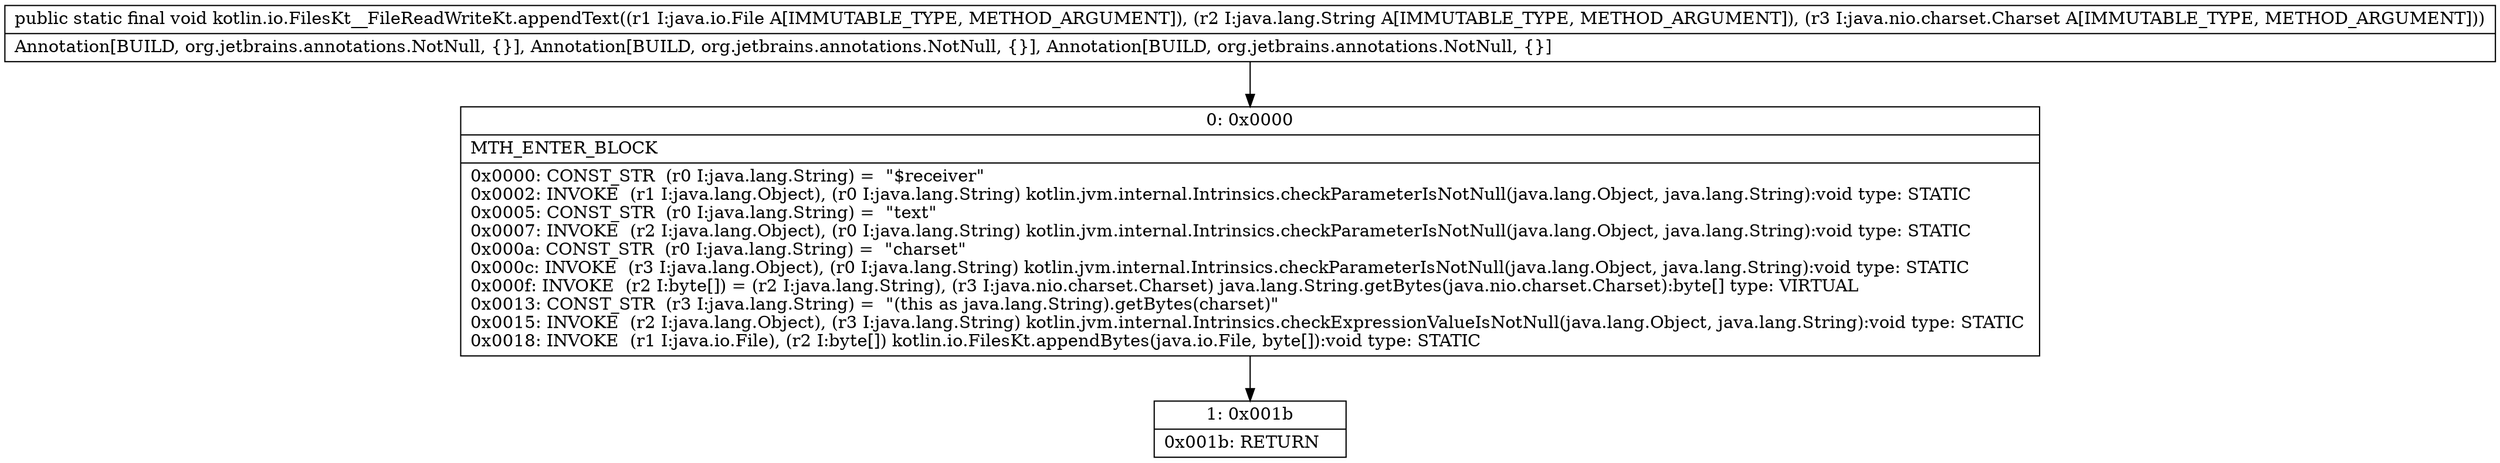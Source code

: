 digraph "CFG forkotlin.io.FilesKt__FileReadWriteKt.appendText(Ljava\/io\/File;Ljava\/lang\/String;Ljava\/nio\/charset\/Charset;)V" {
Node_0 [shape=record,label="{0\:\ 0x0000|MTH_ENTER_BLOCK\l|0x0000: CONST_STR  (r0 I:java.lang.String) =  \"$receiver\" \l0x0002: INVOKE  (r1 I:java.lang.Object), (r0 I:java.lang.String) kotlin.jvm.internal.Intrinsics.checkParameterIsNotNull(java.lang.Object, java.lang.String):void type: STATIC \l0x0005: CONST_STR  (r0 I:java.lang.String) =  \"text\" \l0x0007: INVOKE  (r2 I:java.lang.Object), (r0 I:java.lang.String) kotlin.jvm.internal.Intrinsics.checkParameterIsNotNull(java.lang.Object, java.lang.String):void type: STATIC \l0x000a: CONST_STR  (r0 I:java.lang.String) =  \"charset\" \l0x000c: INVOKE  (r3 I:java.lang.Object), (r0 I:java.lang.String) kotlin.jvm.internal.Intrinsics.checkParameterIsNotNull(java.lang.Object, java.lang.String):void type: STATIC \l0x000f: INVOKE  (r2 I:byte[]) = (r2 I:java.lang.String), (r3 I:java.nio.charset.Charset) java.lang.String.getBytes(java.nio.charset.Charset):byte[] type: VIRTUAL \l0x0013: CONST_STR  (r3 I:java.lang.String) =  \"(this as java.lang.String).getBytes(charset)\" \l0x0015: INVOKE  (r2 I:java.lang.Object), (r3 I:java.lang.String) kotlin.jvm.internal.Intrinsics.checkExpressionValueIsNotNull(java.lang.Object, java.lang.String):void type: STATIC \l0x0018: INVOKE  (r1 I:java.io.File), (r2 I:byte[]) kotlin.io.FilesKt.appendBytes(java.io.File, byte[]):void type: STATIC \l}"];
Node_1 [shape=record,label="{1\:\ 0x001b|0x001b: RETURN   \l}"];
MethodNode[shape=record,label="{public static final void kotlin.io.FilesKt__FileReadWriteKt.appendText((r1 I:java.io.File A[IMMUTABLE_TYPE, METHOD_ARGUMENT]), (r2 I:java.lang.String A[IMMUTABLE_TYPE, METHOD_ARGUMENT]), (r3 I:java.nio.charset.Charset A[IMMUTABLE_TYPE, METHOD_ARGUMENT]))  | Annotation[BUILD, org.jetbrains.annotations.NotNull, \{\}], Annotation[BUILD, org.jetbrains.annotations.NotNull, \{\}], Annotation[BUILD, org.jetbrains.annotations.NotNull, \{\}]\l}"];
MethodNode -> Node_0;
Node_0 -> Node_1;
}


